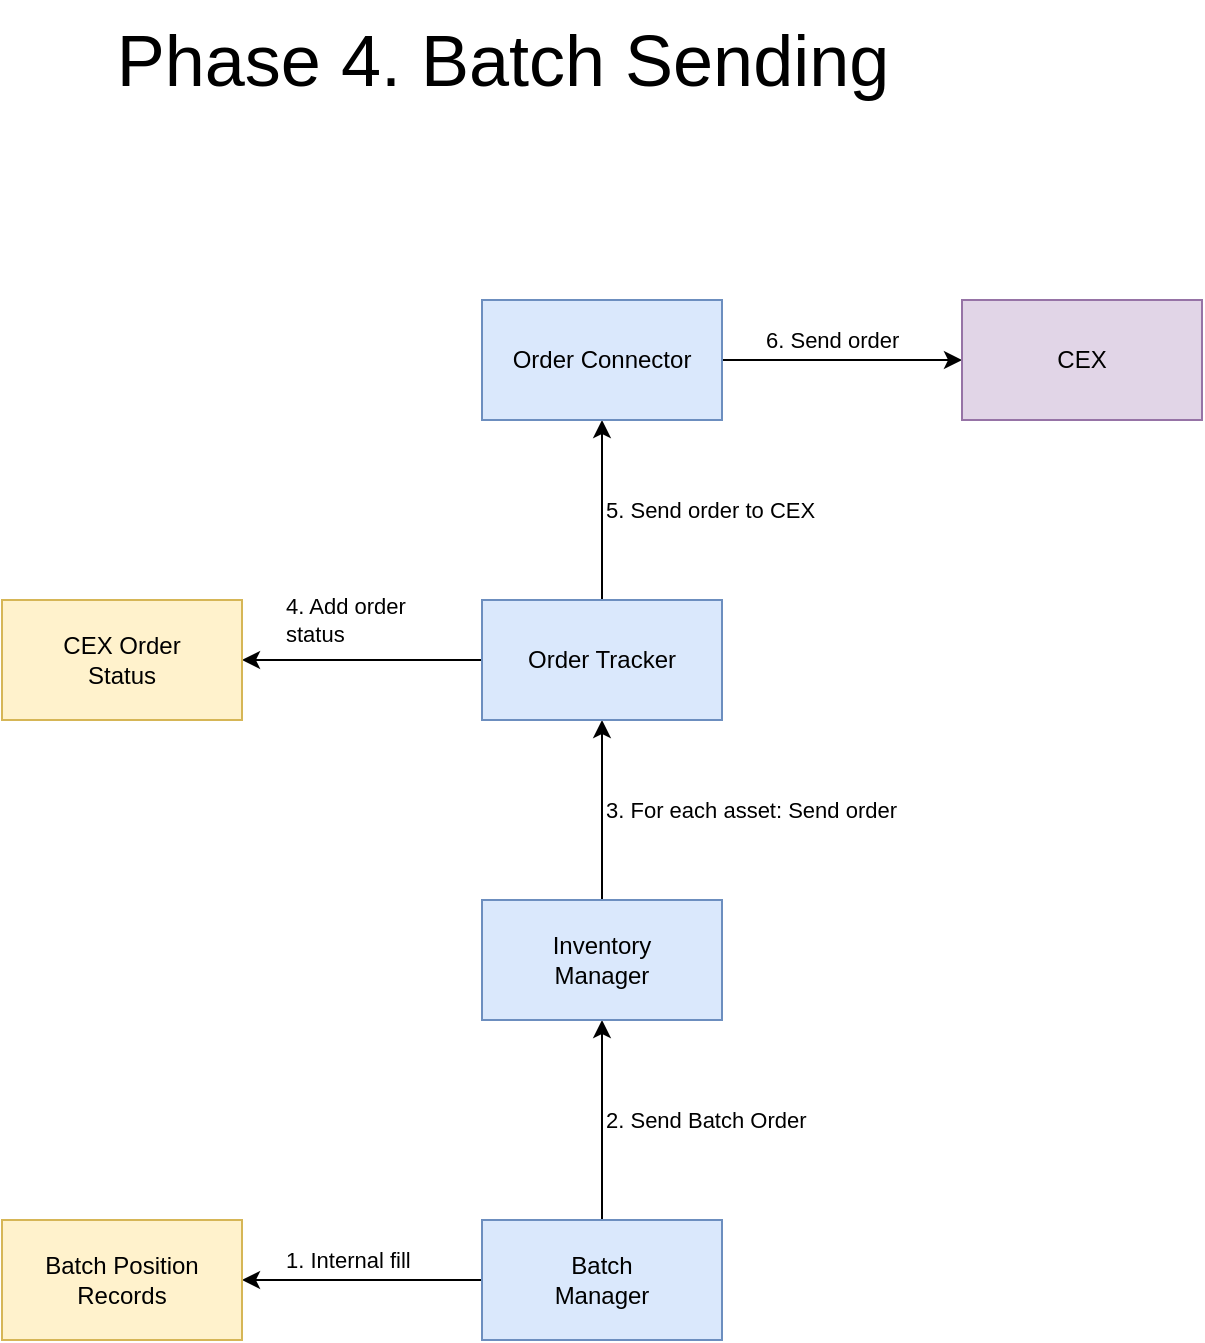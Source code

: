 <mxfile version="24.7.8">
  <diagram name="Page-1" id="jkrMYomALNcL1CacTlP_">
    <mxGraphModel dx="1158" dy="1569" grid="1" gridSize="10" guides="1" tooltips="1" connect="1" arrows="1" fold="1" page="1" pageScale="1" pageWidth="1169" pageHeight="827" math="0" shadow="0">
      <root>
        <mxCell id="0" />
        <mxCell id="1" parent="0" />
        <mxCell id="33bVk8CLxwGrdhBgpoj8-13" value="&lt;font style=&quot;font-size: 36px;&quot;&gt;Phase 4. Batch Sending&lt;/font&gt;" style="text;html=1;align=center;verticalAlign=middle;resizable=0;points=[];autosize=1;strokeColor=none;fillColor=none;" vertex="1" parent="1">
          <mxGeometry x="365" y="-550" width="410" height="60" as="geometry" />
        </mxCell>
        <mxCell id="33bVk8CLxwGrdhBgpoj8-47" value="2. Send Batch Order" style="edgeStyle=orthogonalEdgeStyle;rounded=0;orthogonalLoop=1;jettySize=auto;html=1;align=left;" edge="1" parent="1" source="33bVk8CLxwGrdhBgpoj8-19" target="33bVk8CLxwGrdhBgpoj8-44">
          <mxGeometry relative="1" as="geometry" />
        </mxCell>
        <mxCell id="33bVk8CLxwGrdhBgpoj8-58" value="1. Internal fill" style="edgeStyle=orthogonalEdgeStyle;rounded=0;orthogonalLoop=1;jettySize=auto;html=1;align=left;" edge="1" parent="1" source="33bVk8CLxwGrdhBgpoj8-19" target="33bVk8CLxwGrdhBgpoj8-56">
          <mxGeometry x="0.667" y="-10" relative="1" as="geometry">
            <mxPoint as="offset" />
          </mxGeometry>
        </mxCell>
        <mxCell id="33bVk8CLxwGrdhBgpoj8-19" value="Batch&lt;div&gt;Manager&lt;/div&gt;" style="rounded=0;whiteSpace=wrap;html=1;fillColor=#dae8fc;strokeColor=#6c8ebf;" vertex="1" parent="1">
          <mxGeometry x="560" y="60" width="120" height="60" as="geometry" />
        </mxCell>
        <mxCell id="33bVk8CLxwGrdhBgpoj8-51" value="3. For each asset: Send order" style="edgeStyle=orthogonalEdgeStyle;rounded=0;orthogonalLoop=1;jettySize=auto;html=1;entryX=0.5;entryY=1;entryDx=0;entryDy=0;align=left;" edge="1" parent="1" source="33bVk8CLxwGrdhBgpoj8-44" target="33bVk8CLxwGrdhBgpoj8-48">
          <mxGeometry relative="1" as="geometry" />
        </mxCell>
        <mxCell id="33bVk8CLxwGrdhBgpoj8-44" value="Inventory&lt;div&gt;Manager&lt;/div&gt;" style="rounded=0;whiteSpace=wrap;html=1;fillColor=#dae8fc;strokeColor=#6c8ebf;" vertex="1" parent="1">
          <mxGeometry x="560" y="-100" width="120" height="60" as="geometry" />
        </mxCell>
        <mxCell id="33bVk8CLxwGrdhBgpoj8-50" value="4. Add order&lt;div&gt;status&lt;/div&gt;" style="edgeStyle=orthogonalEdgeStyle;rounded=0;orthogonalLoop=1;jettySize=auto;html=1;align=left;" edge="1" parent="1" source="33bVk8CLxwGrdhBgpoj8-48" target="33bVk8CLxwGrdhBgpoj8-49">
          <mxGeometry x="0.667" y="-20" relative="1" as="geometry">
            <mxPoint as="offset" />
          </mxGeometry>
        </mxCell>
        <mxCell id="33bVk8CLxwGrdhBgpoj8-53" value="5. Send order to CEX" style="edgeStyle=orthogonalEdgeStyle;rounded=0;orthogonalLoop=1;jettySize=auto;html=1;align=left;" edge="1" parent="1" source="33bVk8CLxwGrdhBgpoj8-48" target="33bVk8CLxwGrdhBgpoj8-52">
          <mxGeometry relative="1" as="geometry">
            <mxPoint as="offset" />
          </mxGeometry>
        </mxCell>
        <mxCell id="33bVk8CLxwGrdhBgpoj8-48" value="Order Tracker" style="rounded=0;whiteSpace=wrap;html=1;fillColor=#dae8fc;strokeColor=#6c8ebf;" vertex="1" parent="1">
          <mxGeometry x="560" y="-250" width="120" height="60" as="geometry" />
        </mxCell>
        <mxCell id="33bVk8CLxwGrdhBgpoj8-49" value="CEX Order&lt;div&gt;Status&lt;/div&gt;" style="rounded=0;whiteSpace=wrap;html=1;fillColor=#fff2cc;strokeColor=#d6b656;" vertex="1" parent="1">
          <mxGeometry x="320" y="-250" width="120" height="60" as="geometry" />
        </mxCell>
        <mxCell id="33bVk8CLxwGrdhBgpoj8-55" value="6. Send order" style="edgeStyle=orthogonalEdgeStyle;rounded=0;orthogonalLoop=1;jettySize=auto;html=1;align=left;" edge="1" parent="1" source="33bVk8CLxwGrdhBgpoj8-52" target="33bVk8CLxwGrdhBgpoj8-54">
          <mxGeometry x="-0.667" y="10" relative="1" as="geometry">
            <mxPoint as="offset" />
          </mxGeometry>
        </mxCell>
        <mxCell id="33bVk8CLxwGrdhBgpoj8-52" value="Order Connector" style="rounded=0;whiteSpace=wrap;html=1;fillColor=#dae8fc;strokeColor=#6c8ebf;" vertex="1" parent="1">
          <mxGeometry x="560" y="-400" width="120" height="60" as="geometry" />
        </mxCell>
        <mxCell id="33bVk8CLxwGrdhBgpoj8-54" value="CEX" style="rounded=0;whiteSpace=wrap;html=1;fillColor=#e1d5e7;strokeColor=#9673a6;" vertex="1" parent="1">
          <mxGeometry x="800" y="-400" width="120" height="60" as="geometry" />
        </mxCell>
        <mxCell id="33bVk8CLxwGrdhBgpoj8-56" value="Batch&amp;nbsp;&lt;span style=&quot;background-color: initial;&quot;&gt;Position&lt;/span&gt;&lt;div&gt;Records&lt;/div&gt;" style="rounded=0;whiteSpace=wrap;html=1;fillColor=#fff2cc;strokeColor=#d6b656;" vertex="1" parent="1">
          <mxGeometry x="320" y="60" width="120" height="60" as="geometry" />
        </mxCell>
      </root>
    </mxGraphModel>
  </diagram>
</mxfile>

